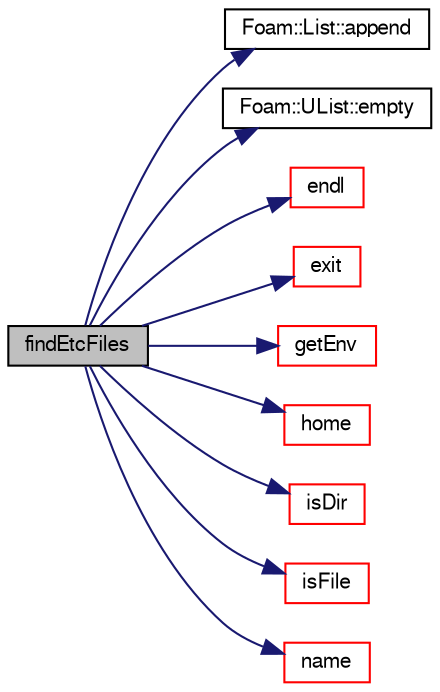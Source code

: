 digraph "findEtcFiles"
{
  bgcolor="transparent";
  edge [fontname="FreeSans",fontsize="10",labelfontname="FreeSans",labelfontsize="10"];
  node [fontname="FreeSans",fontsize="10",shape=record];
  rankdir="LR";
  Node88955 [label="findEtcFiles",height=0.2,width=0.4,color="black", fillcolor="grey75", style="filled", fontcolor="black"];
  Node88955 -> Node88956 [color="midnightblue",fontsize="10",style="solid",fontname="FreeSans"];
  Node88956 [label="Foam::List::append",height=0.2,width=0.4,color="black",URL="$a25694.html#a399dd2bf0d9a32016717dc90126f016b",tooltip="Append an element at the end of the list. "];
  Node88955 -> Node88957 [color="midnightblue",fontsize="10",style="solid",fontname="FreeSans"];
  Node88957 [label="Foam::UList::empty",height=0.2,width=0.4,color="black",URL="$a25698.html#a644718bb2fb240de962dc3c9a1fdf0dc",tooltip="Return true if the UList is empty (ie, size() is zero). "];
  Node88955 -> Node88958 [color="midnightblue",fontsize="10",style="solid",fontname="FreeSans"];
  Node88958 [label="endl",height=0.2,width=0.4,color="red",URL="$a21124.html#a2db8fe02a0d3909e9351bb4275b23ce4",tooltip="Add newline and flush stream. "];
  Node88955 -> Node88960 [color="midnightblue",fontsize="10",style="solid",fontname="FreeSans"];
  Node88960 [label="exit",height=0.2,width=0.4,color="red",URL="$a21124.html#a06ca7250d8e89caf05243ec094843642"];
  Node88955 -> Node89005 [color="midnightblue",fontsize="10",style="solid",fontname="FreeSans"];
  Node89005 [label="getEnv",height=0.2,width=0.4,color="red",URL="$a21124.html#aa811843798d715931c4c97ff949a89f3",tooltip="Return environment variable of given name. "];
  Node88955 -> Node89008 [color="midnightblue",fontsize="10",style="solid",fontname="FreeSans"];
  Node89008 [label="home",height=0.2,width=0.4,color="red",URL="$a21124.html#ae3d3ec6ddc4a201cdcf369c6a46bcaba",tooltip="Return home directory path name for the current user. "];
  Node88955 -> Node89009 [color="midnightblue",fontsize="10",style="solid",fontname="FreeSans"];
  Node89009 [label="isDir",height=0.2,width=0.4,color="red",URL="$a21124.html#a9c9cf5d33b9c5961f835aefe5d860c5a",tooltip="Does the name exist as a DIRECTORY in the file system? "];
  Node88955 -> Node89015 [color="midnightblue",fontsize="10",style="solid",fontname="FreeSans"];
  Node89015 [label="isFile",height=0.2,width=0.4,color="red",URL="$a21124.html#a1cf13d004cf482571af182540a8d1526",tooltip="Does the name exist as a FILE in the file system? "];
  Node88955 -> Node89016 [color="midnightblue",fontsize="10",style="solid",fontname="FreeSans"];
  Node89016 [label="name",height=0.2,width=0.4,color="red",URL="$a21124.html#adcb0df2bd4953cb6bb390272d8263c3a",tooltip="Return a string representation of a complex. "];
}
